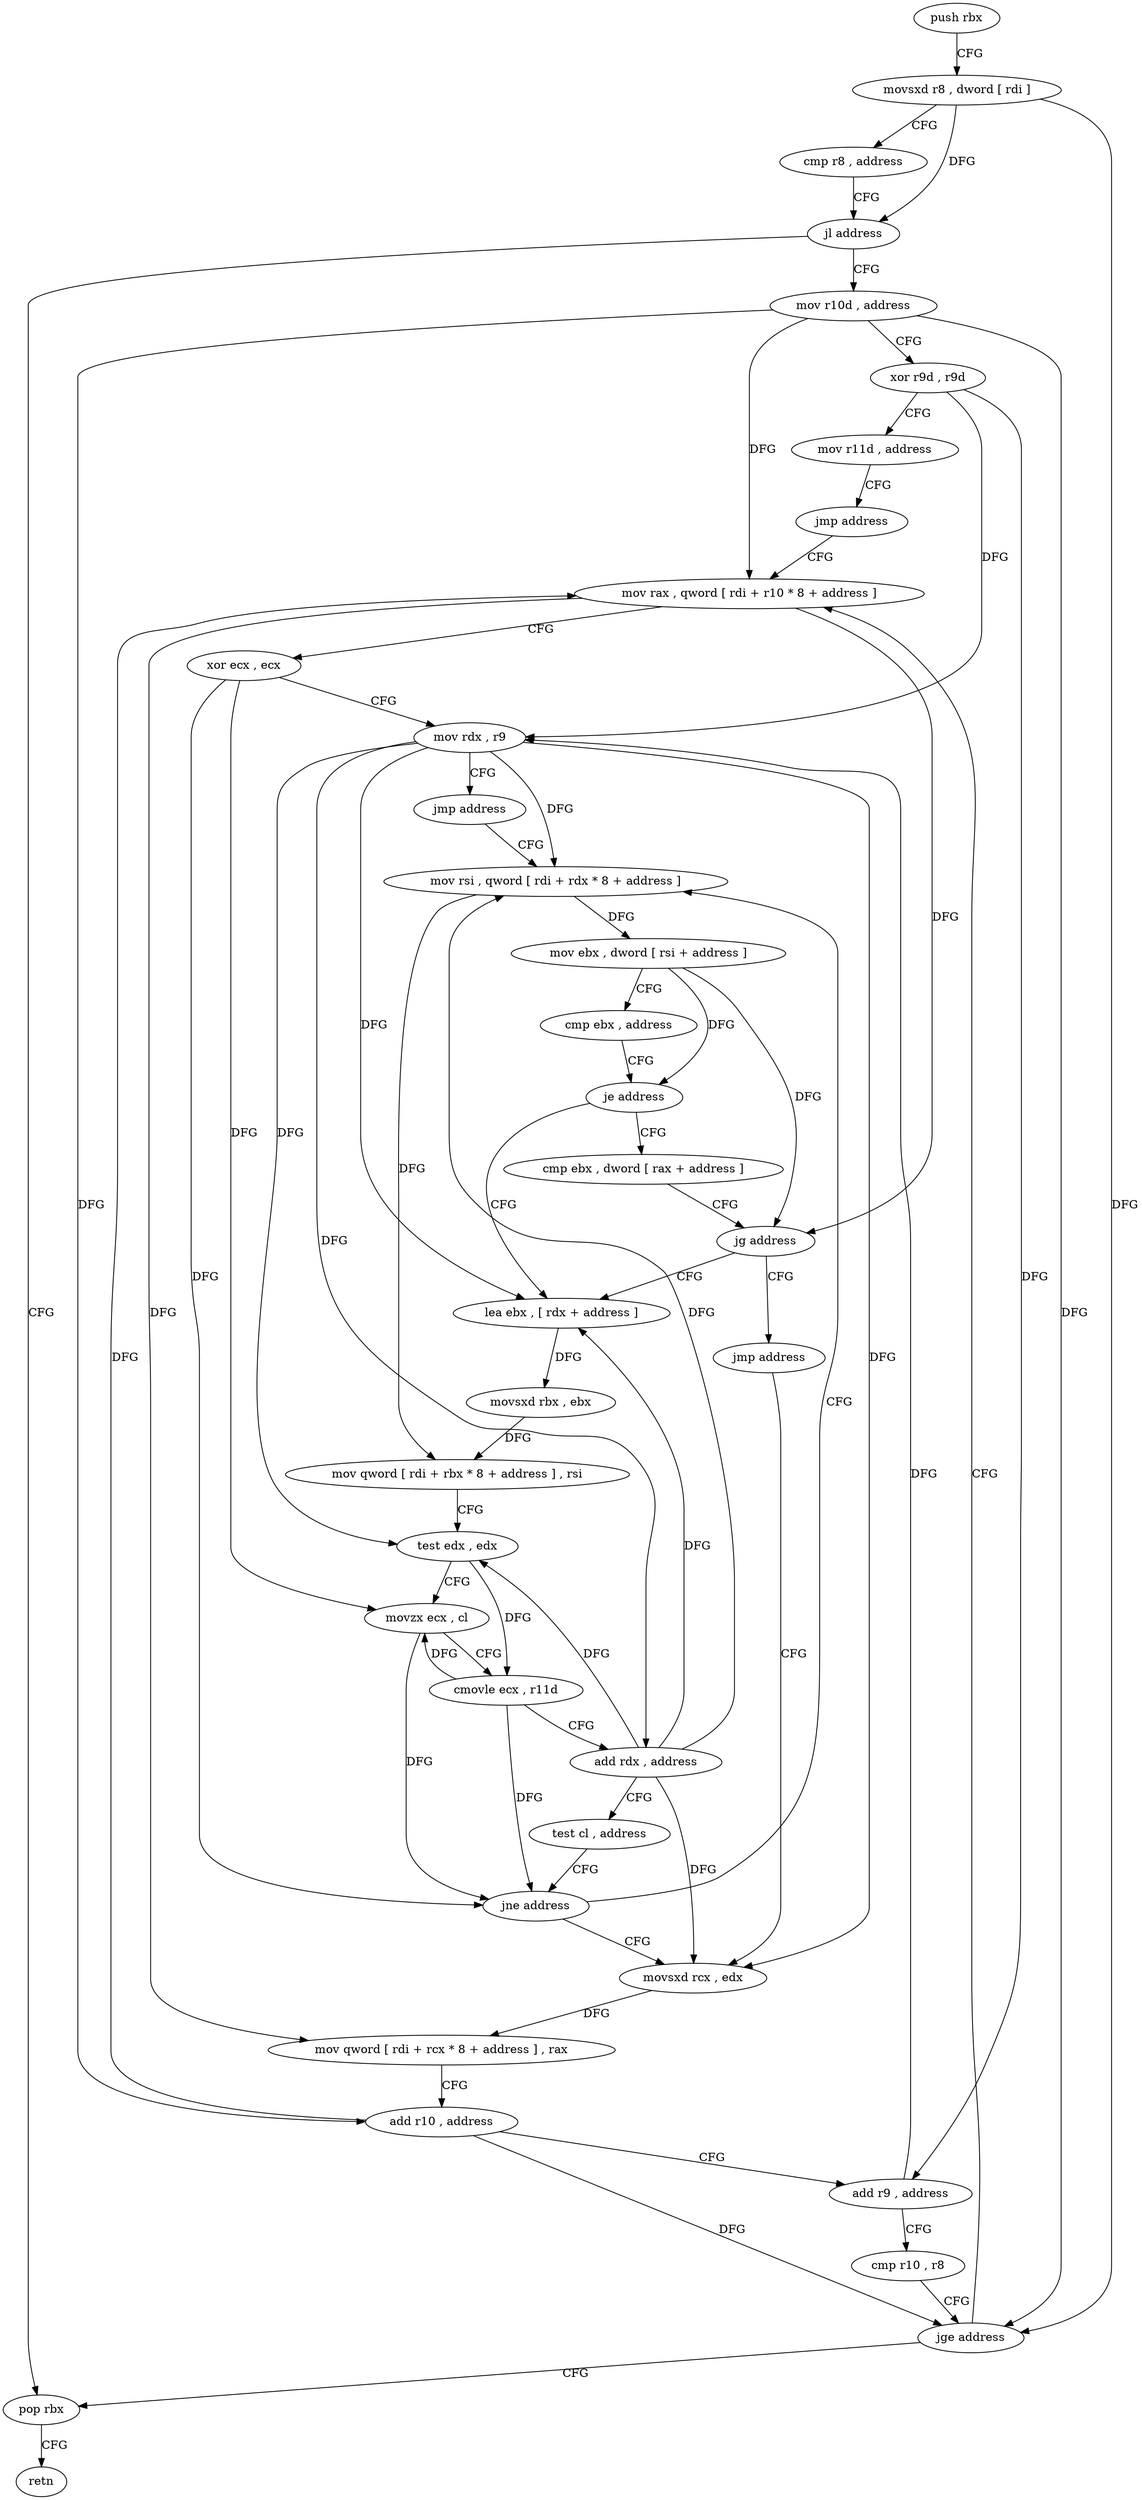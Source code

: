 digraph "func" {
"143184" [label = "push rbx" ]
"143185" [label = "movsxd r8 , dword [ rdi ]" ]
"143188" [label = "cmp r8 , address" ]
"143192" [label = "jl address" ]
"143313" [label = "pop rbx" ]
"143194" [label = "mov r10d , address" ]
"143314" [label = "retn" ]
"143200" [label = "xor r9d , r9d" ]
"143203" [label = "mov r11d , address" ]
"143209" [label = "jmp address" ]
"143237" [label = "mov rax , qword [ rdi + r10 * 8 + address ]" ]
"143242" [label = "xor ecx , ecx" ]
"143244" [label = "mov rdx , r9" ]
"143247" [label = "jmp address" ]
"143293" [label = "mov rsi , qword [ rdi + rdx * 8 + address ]" ]
"143298" [label = "mov ebx , dword [ rsi + address ]" ]
"143301" [label = "cmp ebx , address" ]
"143304" [label = "je address" ]
"143264" [label = "lea ebx , [ rdx + address ]" ]
"143306" [label = "cmp ebx , dword [ rax + address ]" ]
"143267" [label = "movsxd rbx , ebx" ]
"143270" [label = "mov qword [ rdi + rbx * 8 + address ] , rsi" ]
"143275" [label = "test edx , edx" ]
"143277" [label = "movzx ecx , cl" ]
"143280" [label = "cmovle ecx , r11d" ]
"143284" [label = "add rdx , address" ]
"143288" [label = "test cl , address" ]
"143291" [label = "jne address" ]
"143216" [label = "movsxd rcx , edx" ]
"143309" [label = "jg address" ]
"143311" [label = "jmp address" ]
"143219" [label = "mov qword [ rdi + rcx * 8 + address ] , rax" ]
"143224" [label = "add r10 , address" ]
"143228" [label = "add r9 , address" ]
"143232" [label = "cmp r10 , r8" ]
"143235" [label = "jge address" ]
"143184" -> "143185" [ label = "CFG" ]
"143185" -> "143188" [ label = "CFG" ]
"143185" -> "143192" [ label = "DFG" ]
"143185" -> "143235" [ label = "DFG" ]
"143188" -> "143192" [ label = "CFG" ]
"143192" -> "143313" [ label = "CFG" ]
"143192" -> "143194" [ label = "CFG" ]
"143313" -> "143314" [ label = "CFG" ]
"143194" -> "143200" [ label = "CFG" ]
"143194" -> "143237" [ label = "DFG" ]
"143194" -> "143224" [ label = "DFG" ]
"143194" -> "143235" [ label = "DFG" ]
"143200" -> "143203" [ label = "CFG" ]
"143200" -> "143244" [ label = "DFG" ]
"143200" -> "143228" [ label = "DFG" ]
"143203" -> "143209" [ label = "CFG" ]
"143209" -> "143237" [ label = "CFG" ]
"143237" -> "143242" [ label = "CFG" ]
"143237" -> "143309" [ label = "DFG" ]
"143237" -> "143219" [ label = "DFG" ]
"143242" -> "143244" [ label = "CFG" ]
"143242" -> "143277" [ label = "DFG" ]
"143242" -> "143291" [ label = "DFG" ]
"143244" -> "143247" [ label = "CFG" ]
"143244" -> "143293" [ label = "DFG" ]
"143244" -> "143264" [ label = "DFG" ]
"143244" -> "143275" [ label = "DFG" ]
"143244" -> "143284" [ label = "DFG" ]
"143244" -> "143216" [ label = "DFG" ]
"143247" -> "143293" [ label = "CFG" ]
"143293" -> "143298" [ label = "DFG" ]
"143293" -> "143270" [ label = "DFG" ]
"143298" -> "143301" [ label = "CFG" ]
"143298" -> "143304" [ label = "DFG" ]
"143298" -> "143309" [ label = "DFG" ]
"143301" -> "143304" [ label = "CFG" ]
"143304" -> "143264" [ label = "CFG" ]
"143304" -> "143306" [ label = "CFG" ]
"143264" -> "143267" [ label = "DFG" ]
"143306" -> "143309" [ label = "CFG" ]
"143267" -> "143270" [ label = "DFG" ]
"143270" -> "143275" [ label = "CFG" ]
"143275" -> "143277" [ label = "CFG" ]
"143275" -> "143280" [ label = "DFG" ]
"143277" -> "143280" [ label = "CFG" ]
"143277" -> "143291" [ label = "DFG" ]
"143280" -> "143284" [ label = "CFG" ]
"143280" -> "143277" [ label = "DFG" ]
"143280" -> "143291" [ label = "DFG" ]
"143284" -> "143288" [ label = "CFG" ]
"143284" -> "143293" [ label = "DFG" ]
"143284" -> "143264" [ label = "DFG" ]
"143284" -> "143275" [ label = "DFG" ]
"143284" -> "143216" [ label = "DFG" ]
"143288" -> "143291" [ label = "CFG" ]
"143291" -> "143216" [ label = "CFG" ]
"143291" -> "143293" [ label = "CFG" ]
"143216" -> "143219" [ label = "DFG" ]
"143309" -> "143264" [ label = "CFG" ]
"143309" -> "143311" [ label = "CFG" ]
"143311" -> "143216" [ label = "CFG" ]
"143219" -> "143224" [ label = "CFG" ]
"143224" -> "143228" [ label = "CFG" ]
"143224" -> "143237" [ label = "DFG" ]
"143224" -> "143235" [ label = "DFG" ]
"143228" -> "143232" [ label = "CFG" ]
"143228" -> "143244" [ label = "DFG" ]
"143232" -> "143235" [ label = "CFG" ]
"143235" -> "143313" [ label = "CFG" ]
"143235" -> "143237" [ label = "CFG" ]
}
